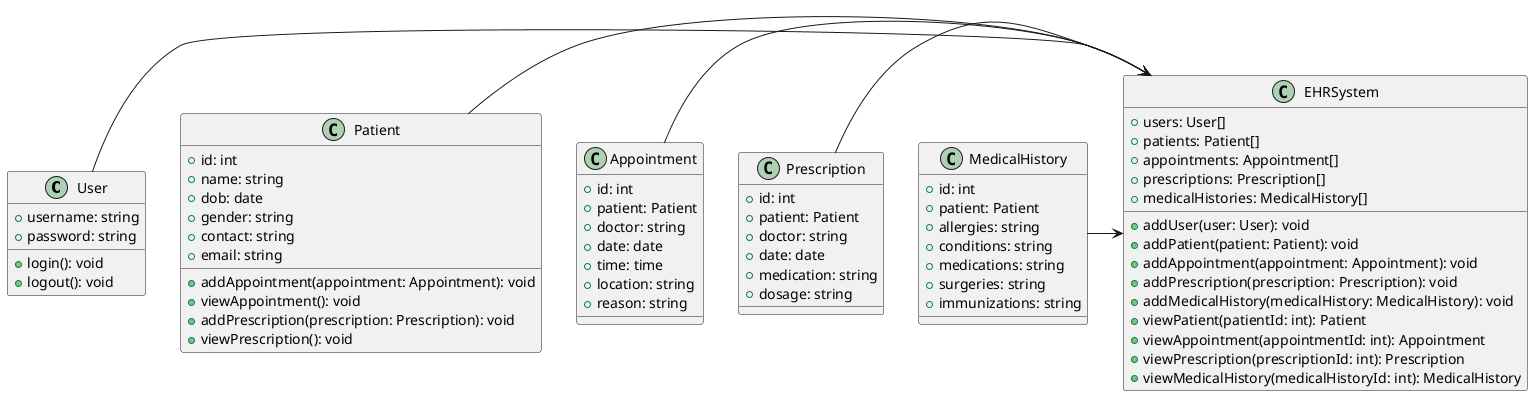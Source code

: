 @startuml

class User {
  +username: string
  +password: string
  +login(): void
  +logout(): void
}

class Patient {
  +id: int
  +name: string
  +dob: date
  +gender: string
  +contact: string
  +email: string
  +addAppointment(appointment: Appointment): void
  +viewAppointment(): void
  +addPrescription(prescription: Prescription): void
  +viewPrescription(): void
}

class Appointment {
  +id: int
  +patient: Patient
  +doctor: string
  +date: date
  +time: time
  +location: string
  +reason: string
}

class Prescription {
  +id: int
  +patient: Patient
  +doctor: string
  +date: date
  +medication: string
  +dosage: string
}

class MedicalHistory {
  +id: int
  +patient: Patient
  +allergies: string
  +conditions: string
  +medications: string
  +surgeries: string
  +immunizations: string
}

class EHRSystem {
  +users: User[]
  +patients: Patient[]
  +appointments: Appointment[]
  +prescriptions: Prescription[]
  +medicalHistories: MedicalHistory[]
  +addUser(user: User): void
  +addPatient(patient: Patient): void
  +addAppointment(appointment: Appointment): void
  +addPrescription(prescription: Prescription): void
  +addMedicalHistory(medicalHistory: MedicalHistory): void
  +viewPatient(patientId: int): Patient
  +viewAppointment(appointmentId: int): Appointment
  +viewPrescription(prescriptionId: int): Prescription
  +viewMedicalHistory(medicalHistoryId: int): MedicalHistory
}

User -> EHRSystem
Patient -> EHRSystem
Appointment -> EHRSystem
Prescription -> EHRSystem
MedicalHistory -> EHRSystem

@enduml

